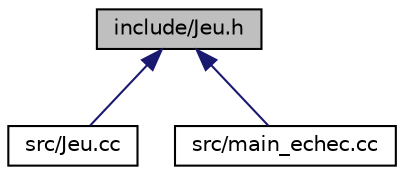 digraph "include/Jeu.h"
{
 // LATEX_PDF_SIZE
  edge [fontname="Helvetica",fontsize="10",labelfontname="Helvetica",labelfontsize="10"];
  node [fontname="Helvetica",fontsize="10",shape=record];
  Node1 [label="include/Jeu.h",height=0.2,width=0.4,color="black", fillcolor="grey75", style="filled", fontcolor="black",tooltip=" "];
  Node1 -> Node2 [dir="back",color="midnightblue",fontsize="10",style="solid"];
  Node2 [label="src/Jeu.cc",height=0.2,width=0.4,color="black", fillcolor="white", style="filled",URL="$_jeu_8cc.html",tooltip=" "];
  Node1 -> Node3 [dir="back",color="midnightblue",fontsize="10",style="solid"];
  Node3 [label="src/main_echec.cc",height=0.2,width=0.4,color="black", fillcolor="white", style="filled",URL="$main__echec_8cc.html",tooltip=" "];
}
